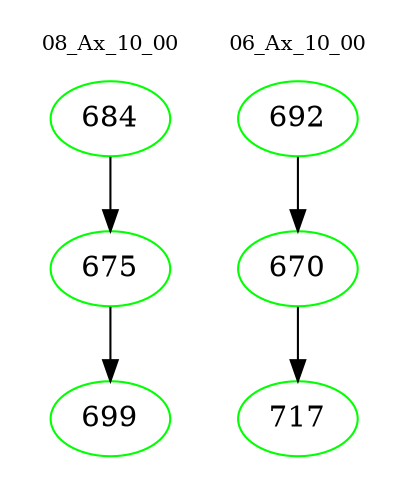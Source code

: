 digraph{
subgraph cluster_0 {
color = white
label = "08_Ax_10_00";
fontsize=10;
T0_684 [label="684", color="green"]
T0_684 -> T0_675 [color="black"]
T0_675 [label="675", color="green"]
T0_675 -> T0_699 [color="black"]
T0_699 [label="699", color="green"]
}
subgraph cluster_1 {
color = white
label = "06_Ax_10_00";
fontsize=10;
T1_692 [label="692", color="green"]
T1_692 -> T1_670 [color="black"]
T1_670 [label="670", color="green"]
T1_670 -> T1_717 [color="black"]
T1_717 [label="717", color="green"]
}
}
